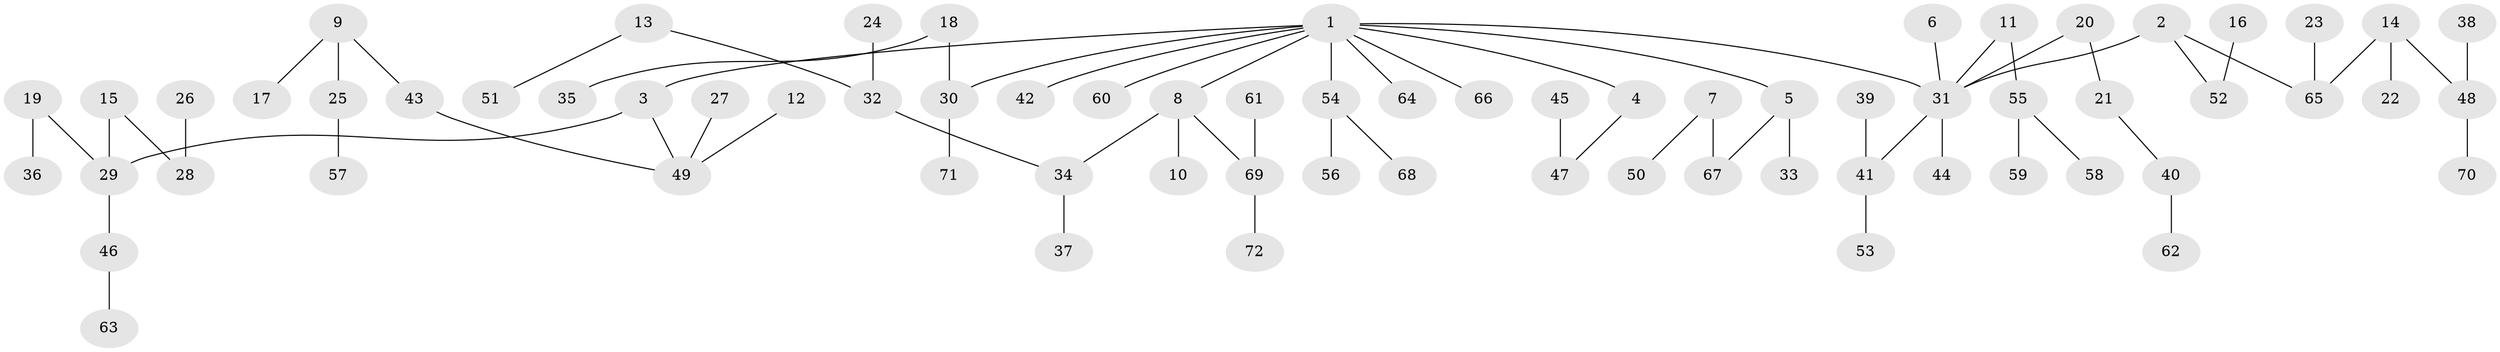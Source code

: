 // original degree distribution, {5: 0.041666666666666664, 7: 0.006944444444444444, 8: 0.006944444444444444, 3: 0.11805555555555555, 2: 0.3055555555555556, 4: 0.0625, 1: 0.4583333333333333}
// Generated by graph-tools (version 1.1) at 2025/26/03/09/25 03:26:23]
// undirected, 72 vertices, 71 edges
graph export_dot {
graph [start="1"]
  node [color=gray90,style=filled];
  1;
  2;
  3;
  4;
  5;
  6;
  7;
  8;
  9;
  10;
  11;
  12;
  13;
  14;
  15;
  16;
  17;
  18;
  19;
  20;
  21;
  22;
  23;
  24;
  25;
  26;
  27;
  28;
  29;
  30;
  31;
  32;
  33;
  34;
  35;
  36;
  37;
  38;
  39;
  40;
  41;
  42;
  43;
  44;
  45;
  46;
  47;
  48;
  49;
  50;
  51;
  52;
  53;
  54;
  55;
  56;
  57;
  58;
  59;
  60;
  61;
  62;
  63;
  64;
  65;
  66;
  67;
  68;
  69;
  70;
  71;
  72;
  1 -- 3 [weight=1.0];
  1 -- 4 [weight=1.0];
  1 -- 5 [weight=1.0];
  1 -- 8 [weight=1.0];
  1 -- 30 [weight=1.0];
  1 -- 31 [weight=1.0];
  1 -- 42 [weight=1.0];
  1 -- 54 [weight=1.0];
  1 -- 60 [weight=1.0];
  1 -- 64 [weight=1.0];
  1 -- 66 [weight=1.0];
  2 -- 31 [weight=1.0];
  2 -- 52 [weight=1.0];
  2 -- 65 [weight=1.0];
  3 -- 29 [weight=1.0];
  3 -- 49 [weight=1.0];
  4 -- 47 [weight=1.0];
  5 -- 33 [weight=1.0];
  5 -- 67 [weight=1.0];
  6 -- 31 [weight=1.0];
  7 -- 50 [weight=1.0];
  7 -- 67 [weight=1.0];
  8 -- 10 [weight=1.0];
  8 -- 34 [weight=1.0];
  8 -- 69 [weight=1.0];
  9 -- 17 [weight=1.0];
  9 -- 25 [weight=1.0];
  9 -- 43 [weight=1.0];
  11 -- 31 [weight=1.0];
  11 -- 55 [weight=1.0];
  12 -- 49 [weight=1.0];
  13 -- 32 [weight=1.0];
  13 -- 51 [weight=1.0];
  14 -- 22 [weight=1.0];
  14 -- 48 [weight=1.0];
  14 -- 65 [weight=1.0];
  15 -- 28 [weight=1.0];
  15 -- 29 [weight=1.0];
  16 -- 52 [weight=1.0];
  18 -- 30 [weight=1.0];
  18 -- 35 [weight=1.0];
  19 -- 29 [weight=1.0];
  19 -- 36 [weight=1.0];
  20 -- 21 [weight=1.0];
  20 -- 31 [weight=1.0];
  21 -- 40 [weight=1.0];
  23 -- 65 [weight=1.0];
  24 -- 32 [weight=1.0];
  25 -- 57 [weight=1.0];
  26 -- 28 [weight=1.0];
  27 -- 49 [weight=1.0];
  29 -- 46 [weight=1.0];
  30 -- 71 [weight=1.0];
  31 -- 41 [weight=1.0];
  31 -- 44 [weight=1.0];
  32 -- 34 [weight=1.0];
  34 -- 37 [weight=1.0];
  38 -- 48 [weight=1.0];
  39 -- 41 [weight=1.0];
  40 -- 62 [weight=1.0];
  41 -- 53 [weight=1.0];
  43 -- 49 [weight=1.0];
  45 -- 47 [weight=1.0];
  46 -- 63 [weight=1.0];
  48 -- 70 [weight=1.0];
  54 -- 56 [weight=1.0];
  54 -- 68 [weight=1.0];
  55 -- 58 [weight=1.0];
  55 -- 59 [weight=1.0];
  61 -- 69 [weight=1.0];
  69 -- 72 [weight=1.0];
}

